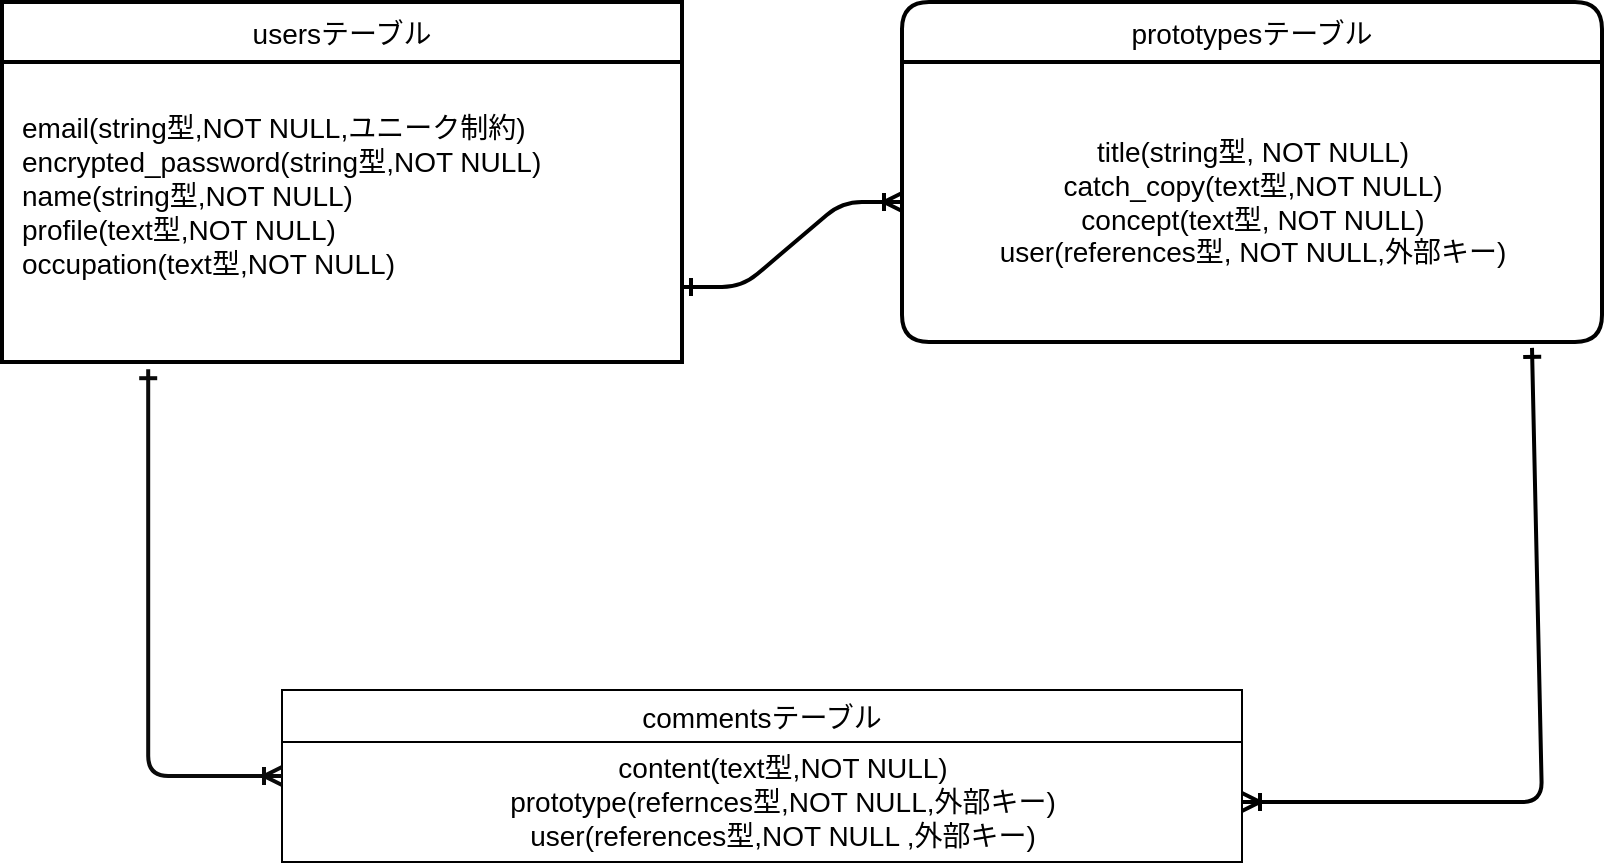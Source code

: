 <mxfile><diagram id="5Cigi063PIlbh_PJLs3f" name="ページ1"><mxGraphModel dx="1185" dy="1149" grid="1" gridSize="10" guides="1" tooltips="1" connect="1" arrows="1" fold="1" page="1" pageScale="1" pageWidth="827" pageHeight="1169" math="0" shadow="0"><root><mxCell id="0"/><mxCell id="1" parent="0"/><mxCell id="6" value="commentsテーブル" style="swimlane;fontStyle=0;childLayout=stackLayout;horizontal=1;startSize=26;horizontalStack=0;resizeParent=1;resizeParentMax=0;resizeLast=0;collapsible=1;marginBottom=0;align=center;fontSize=14;" vertex="1" parent="1"><mxGeometry x="150" y="594" width="480" height="86" as="geometry"/></mxCell><mxCell id="10" value="usersテーブル" style="swimlane;childLayout=stackLayout;horizontal=1;startSize=30;horizontalStack=0;rounded=1;fontSize=14;fontStyle=0;strokeWidth=2;resizeParent=0;resizeLast=1;shadow=0;dashed=0;align=center;arcSize=0;" vertex="1" parent="1"><mxGeometry x="10" y="250" width="340" height="180" as="geometry"/></mxCell><mxCell id="11" value="email(string型,NOT NULL,ユニーク制約)&#10;encrypted_password(string型,NOT NULL)&#10;name(string型,NOT NULL)&#10;profile(text型,NOT NULL)&#10;occupation(text型,NOT NULL)&#10;&#10;&#10;&#10;&#10;&#10;" style="align=left;strokeColor=none;fillColor=none;spacingLeft=0;fontSize=14;verticalAlign=top;resizable=0;rotatable=0;part=1;spacingTop=10;spacingBottom=10;spacing=10;labelBackgroundColor=none;" vertex="1" parent="10"><mxGeometry y="30" width="340" height="150" as="geometry"/></mxCell><mxCell id="15" value="prototypesテーブル" style="swimlane;childLayout=stackLayout;horizontal=1;startSize=30;horizontalStack=0;rounded=1;fontSize=14;fontStyle=0;strokeWidth=2;resizeParent=0;resizeLast=1;shadow=0;dashed=0;align=center;labelBackgroundColor=none;" vertex="1" parent="1"><mxGeometry x="460" y="250" width="350" height="170" as="geometry"/></mxCell><mxCell id="17" value="title(string型, NOT NULL)&lt;br&gt;catch_copy(text型,NOT NULL)&lt;br&gt;concept(text型, NOT NULL)&lt;br&gt;user(references型, NOT NULL,外部キー)" style="text;html=1;align=center;verticalAlign=middle;resizable=0;points=[];autosize=1;strokeColor=none;fillColor=none;fontSize=14;" vertex="1" parent="15"><mxGeometry y="30" width="350" height="140" as="geometry"/></mxCell><mxCell id="12" value="content(text型,NOT NULL)&lt;br&gt;prototype(refernces型,NOT NULL,外部キー)&lt;br&gt;user(references型,NOT NULL ,外部キー)" style="text;html=1;align=center;verticalAlign=middle;resizable=0;points=[];autosize=1;strokeColor=none;fillColor=none;fontSize=14;" vertex="1" parent="1"><mxGeometry x="160" y="620" width="480" height="60" as="geometry"/></mxCell><mxCell id="20" value="" style="edgeStyle=entityRelationEdgeStyle;fontSize=12;html=1;endArrow=ERoneToMany;exitX=1;exitY=0.75;exitDx=0;exitDy=0;startArrow=ERone;startFill=0;strokeWidth=2;" edge="1" parent="1" source="11" target="17"><mxGeometry width="100" height="100" relative="1" as="geometry"><mxPoint x="340" y="590" as="sourcePoint"/><mxPoint x="500" y="340" as="targetPoint"/></mxGeometry></mxCell><mxCell id="24" value="" style="fontSize=12;html=1;endArrow=ERoneToMany;fillColor=#f5f5f5;strokeColor=#0a0a0a;entryX=0;entryY=0.5;entryDx=0;entryDy=0;exitX=0.215;exitY=1.024;exitDx=0;exitDy=0;exitPerimeter=0;edgeStyle=orthogonalEdgeStyle;strokeWidth=2;startArrow=ERone;startFill=0;" edge="1" parent="1" source="11" target="6"><mxGeometry width="100" height="100" relative="1" as="geometry"><mxPoint x="80" y="460" as="sourcePoint"/><mxPoint x="330" y="530" as="targetPoint"/></mxGeometry></mxCell><mxCell id="26" value="" style="fontSize=12;html=1;endArrow=ERoneToMany;startArrow=ERone;startFill=0;strokeWidth=2;elbow=vertical;exitX=0.9;exitY=1.021;exitDx=0;exitDy=0;exitPerimeter=0;" edge="1" parent="1" source="17"><mxGeometry width="100" height="100" relative="1" as="geometry"><mxPoint x="700" y="450" as="sourcePoint"/><mxPoint x="630" y="650" as="targetPoint"/><Array as="points"><mxPoint x="780" y="650"/></Array></mxGeometry></mxCell></root></mxGraphModel></diagram></mxfile>